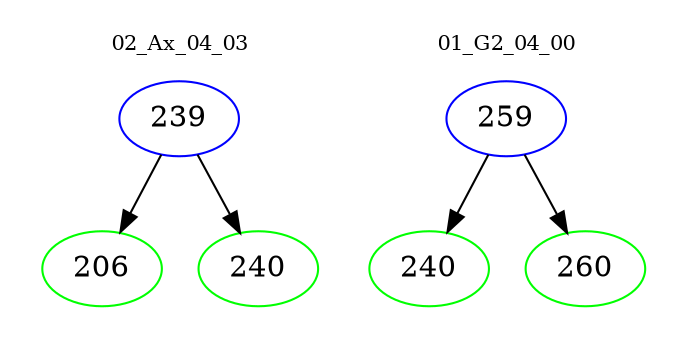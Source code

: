 digraph{
subgraph cluster_0 {
color = white
label = "02_Ax_04_03";
fontsize=10;
T0_239 [label="239", color="blue"]
T0_239 -> T0_206 [color="black"]
T0_206 [label="206", color="green"]
T0_239 -> T0_240 [color="black"]
T0_240 [label="240", color="green"]
}
subgraph cluster_1 {
color = white
label = "01_G2_04_00";
fontsize=10;
T1_259 [label="259", color="blue"]
T1_259 -> T1_240 [color="black"]
T1_240 [label="240", color="green"]
T1_259 -> T1_260 [color="black"]
T1_260 [label="260", color="green"]
}
}
